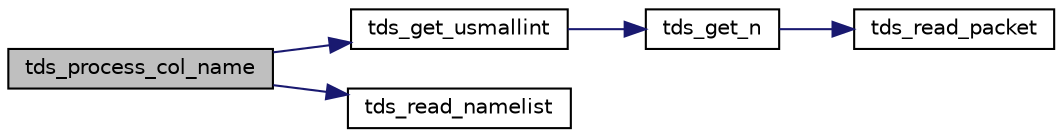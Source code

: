 digraph "tds_process_col_name"
{
 // LATEX_PDF_SIZE
  edge [fontname="Helvetica",fontsize="10",labelfontname="Helvetica",labelfontsize="10"];
  node [fontname="Helvetica",fontsize="10",shape=record];
  rankdir="LR";
  Node1 [label="tds_process_col_name",height=0.2,width=0.4,color="black", fillcolor="grey75", style="filled", fontcolor="black",tooltip="tds_process_col_name() is one half of the result set under TDS 4.2 it contains all the column names,..."];
  Node1 -> Node2 [color="midnightblue",fontsize="10",style="solid",fontname="Helvetica"];
  Node2 [label="tds_get_usmallint",height=0.2,width=0.4,color="black", fillcolor="white", style="filled",URL="$a00564.html#gad38aa5b9547817854ccba1fcc7855861",tooltip="Get an int16 from the server."];
  Node2 -> Node3 [color="midnightblue",fontsize="10",style="solid",fontname="Helvetica"];
  Node3 [label="tds_get_n",height=0.2,width=0.4,color="black", fillcolor="white", style="filled",URL="$a00564.html#gae777dd57e8d1bb40349d7d7d8434fddf",tooltip="Get N bytes from the buffer and return them in the already allocated space   given to us."];
  Node3 -> Node4 [color="midnightblue",fontsize="10",style="solid",fontname="Helvetica"];
  Node4 [label="tds_read_packet",height=0.2,width=0.4,color="black", fillcolor="white", style="filled",URL="$a00564.html#ga410619783bdf2bb60b0f27a5578e0e07",tooltip="Read in one 'packet' from the server."];
  Node1 -> Node5 [color="midnightblue",fontsize="10",style="solid",fontname="Helvetica"];
  Node5 [label="tds_read_namelist",height=0.2,width=0.4,color="black", fillcolor="white", style="filled",URL="$a00565.html#gaeaaed2ea1d8c827da1a0f5b419524ae1",tooltip="Reads list of names (usually table names)"];
}
